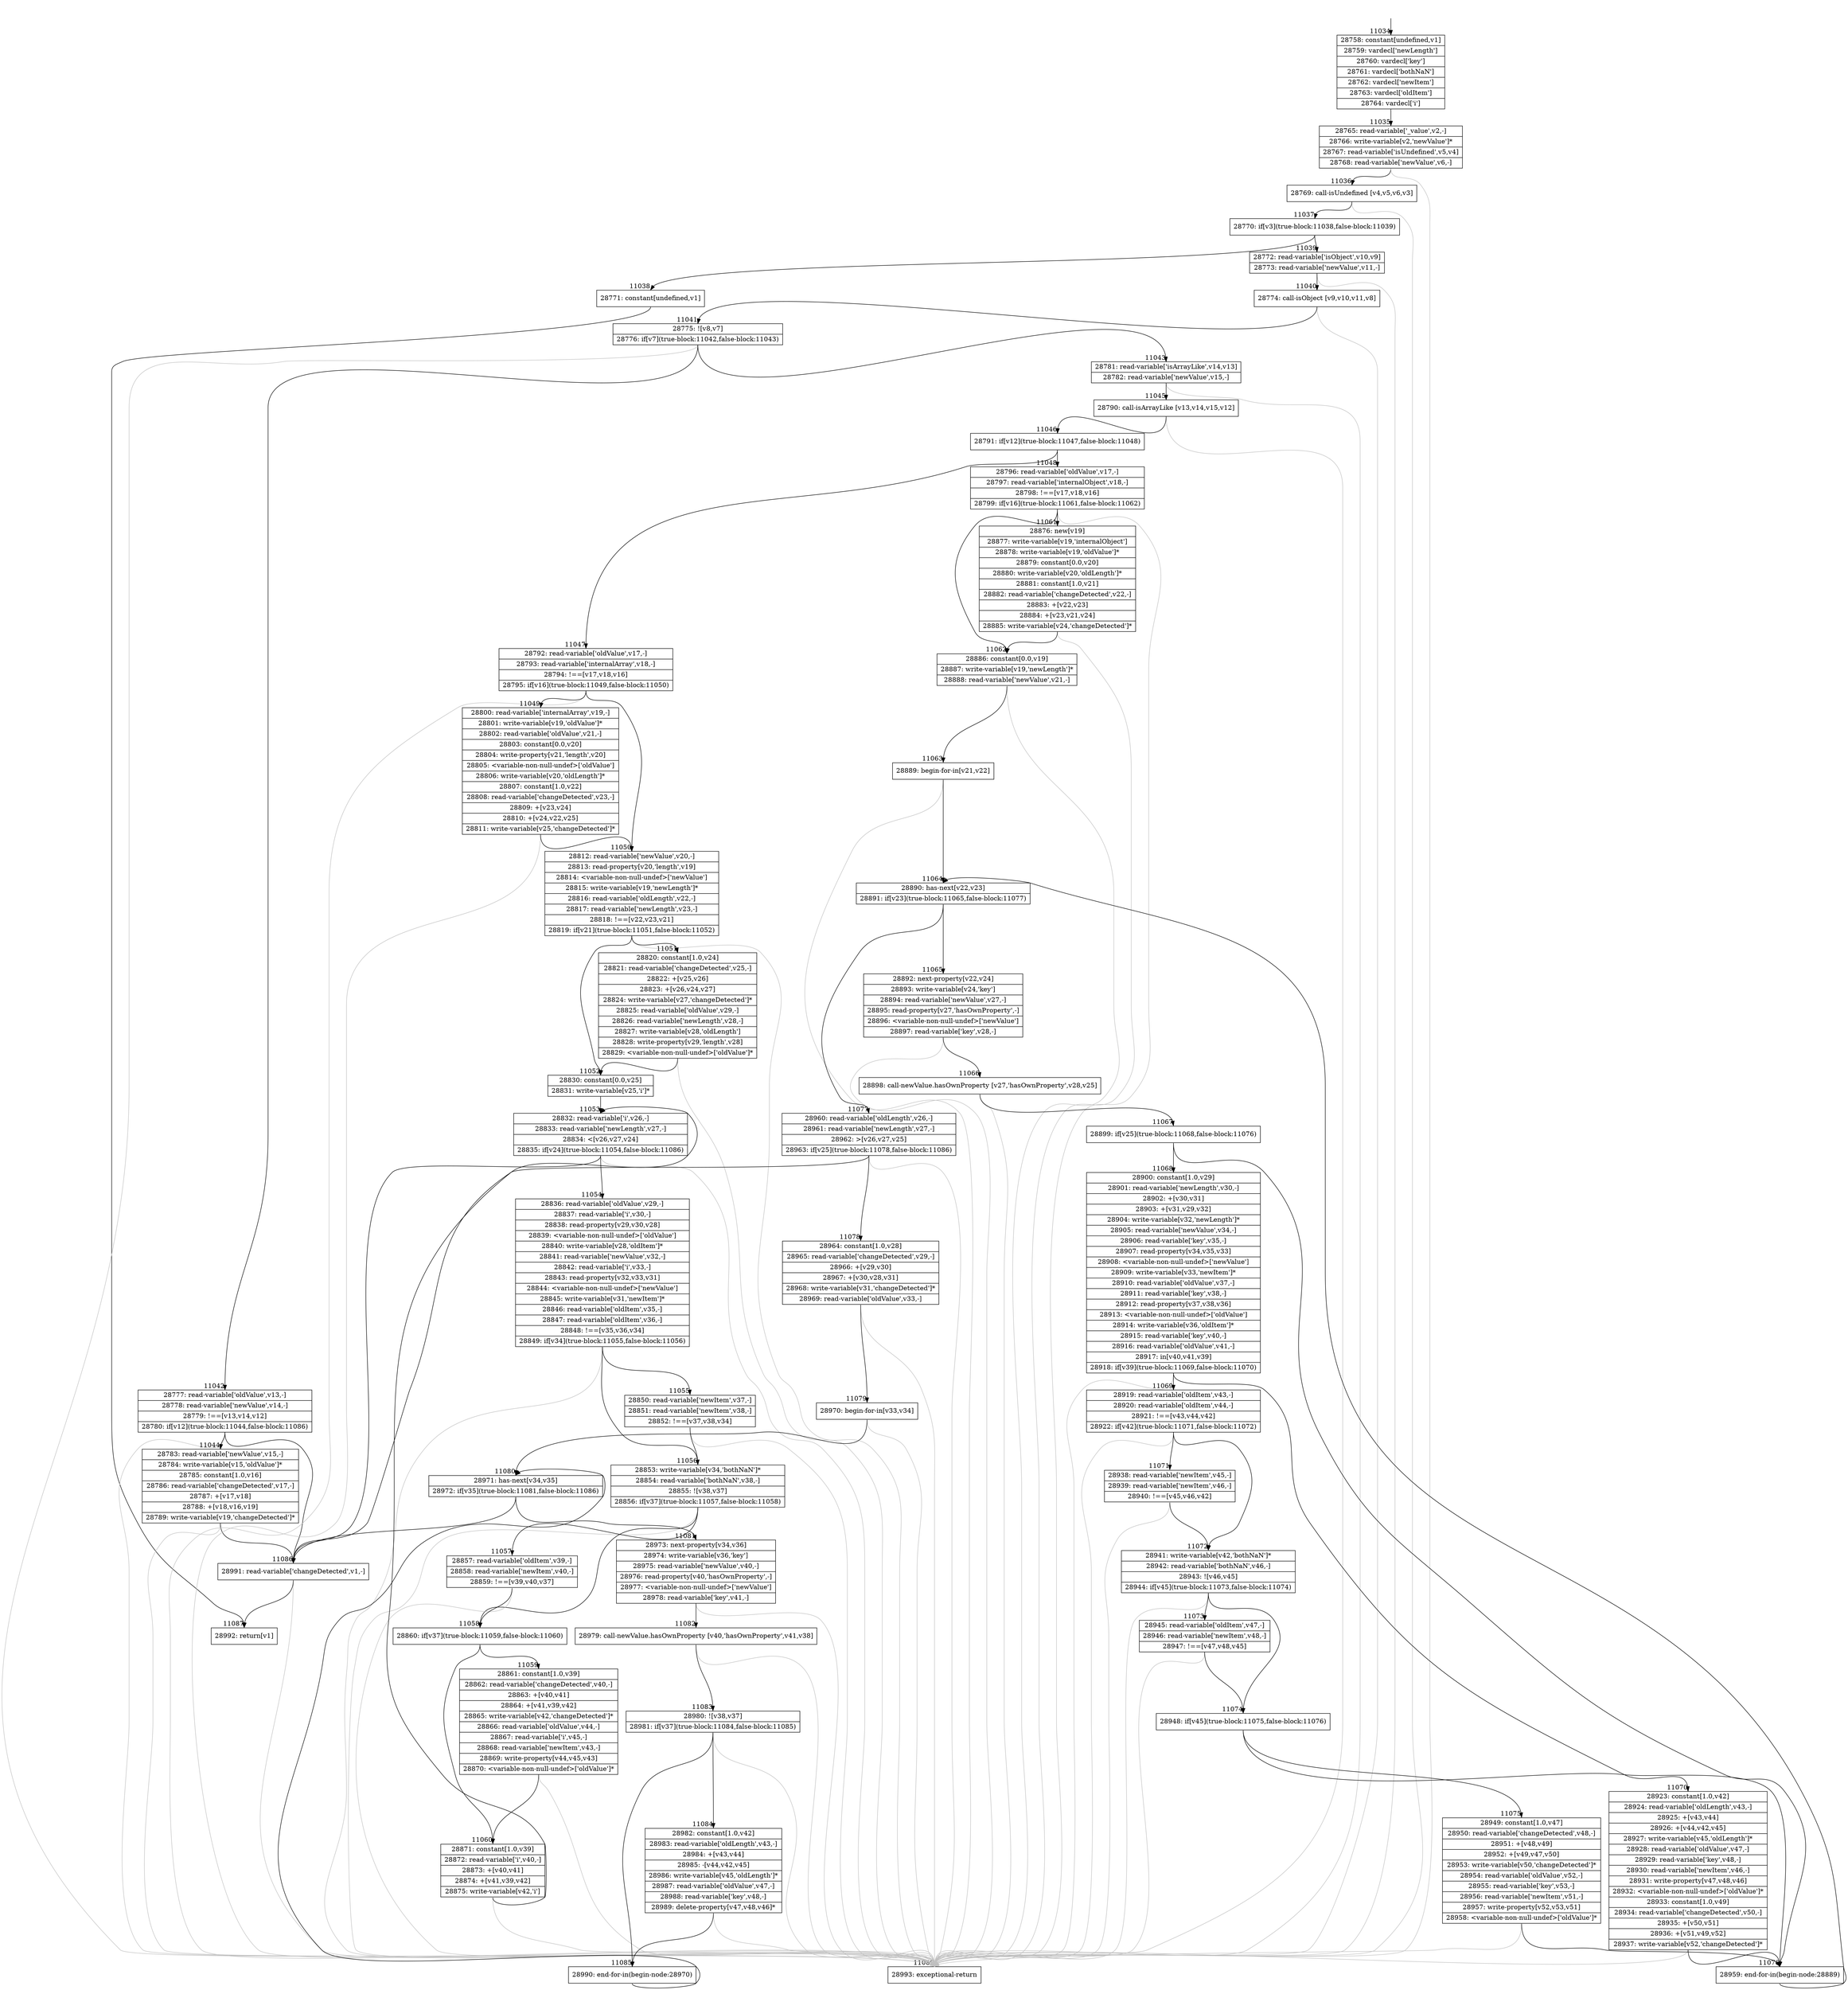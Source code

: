 digraph {
rankdir="TD"
BB_entry861[shape=none,label=""];
BB_entry861 -> BB11034 [tailport=s, headport=n, headlabel="    11034"]
BB11034 [shape=record label="{28758: constant[undefined,v1]|28759: vardecl['newLength']|28760: vardecl['key']|28761: vardecl['bothNaN']|28762: vardecl['newItem']|28763: vardecl['oldItem']|28764: vardecl['i']}" ] 
BB11034 -> BB11035 [tailport=s, headport=n, headlabel="      11035"]
BB11035 [shape=record label="{28765: read-variable['_value',v2,-]|28766: write-variable[v2,'newValue']*|28767: read-variable['isUndefined',v5,v4]|28768: read-variable['newValue',v6,-]}" ] 
BB11035 -> BB11036 [tailport=s, headport=n, headlabel="      11036"]
BB11035 -> BB11088 [tailport=s, headport=n, color=gray, headlabel="      11088"]
BB11036 [shape=record label="{28769: call-isUndefined [v4,v5,v6,v3]}" ] 
BB11036 -> BB11037 [tailport=s, headport=n, headlabel="      11037"]
BB11036 -> BB11088 [tailport=s, headport=n, color=gray]
BB11037 [shape=record label="{28770: if[v3](true-block:11038,false-block:11039)}" ] 
BB11037 -> BB11038 [tailport=s, headport=n, headlabel="      11038"]
BB11037 -> BB11039 [tailport=s, headport=n, headlabel="      11039"]
BB11038 [shape=record label="{28771: constant[undefined,v1]}" ] 
BB11038 -> BB11087 [tailport=s, headport=n, headlabel="      11087"]
BB11039 [shape=record label="{28772: read-variable['isObject',v10,v9]|28773: read-variable['newValue',v11,-]}" ] 
BB11039 -> BB11040 [tailport=s, headport=n, headlabel="      11040"]
BB11039 -> BB11088 [tailport=s, headport=n, color=gray]
BB11040 [shape=record label="{28774: call-isObject [v9,v10,v11,v8]}" ] 
BB11040 -> BB11041 [tailport=s, headport=n, headlabel="      11041"]
BB11040 -> BB11088 [tailport=s, headport=n, color=gray]
BB11041 [shape=record label="{28775: ![v8,v7]|28776: if[v7](true-block:11042,false-block:11043)}" ] 
BB11041 -> BB11042 [tailport=s, headport=n, headlabel="      11042"]
BB11041 -> BB11043 [tailport=s, headport=n, headlabel="      11043"]
BB11041 -> BB11088 [tailport=s, headport=n, color=gray]
BB11042 [shape=record label="{28777: read-variable['oldValue',v13,-]|28778: read-variable['newValue',v14,-]|28779: !==[v13,v14,v12]|28780: if[v12](true-block:11044,false-block:11086)}" ] 
BB11042 -> BB11044 [tailport=s, headport=n, headlabel="      11044"]
BB11042 -> BB11086 [tailport=s, headport=n, headlabel="      11086"]
BB11042 -> BB11088 [tailport=s, headport=n, color=gray]
BB11043 [shape=record label="{28781: read-variable['isArrayLike',v14,v13]|28782: read-variable['newValue',v15,-]}" ] 
BB11043 -> BB11045 [tailport=s, headport=n, headlabel="      11045"]
BB11043 -> BB11088 [tailport=s, headport=n, color=gray]
BB11044 [shape=record label="{28783: read-variable['newValue',v15,-]|28784: write-variable[v15,'oldValue']*|28785: constant[1.0,v16]|28786: read-variable['changeDetected',v17,-]|28787: +[v17,v18]|28788: +[v18,v16,v19]|28789: write-variable[v19,'changeDetected']*}" ] 
BB11044 -> BB11086 [tailport=s, headport=n]
BB11044 -> BB11088 [tailport=s, headport=n, color=gray]
BB11045 [shape=record label="{28790: call-isArrayLike [v13,v14,v15,v12]}" ] 
BB11045 -> BB11046 [tailport=s, headport=n, headlabel="      11046"]
BB11045 -> BB11088 [tailport=s, headport=n, color=gray]
BB11046 [shape=record label="{28791: if[v12](true-block:11047,false-block:11048)}" ] 
BB11046 -> BB11047 [tailport=s, headport=n, headlabel="      11047"]
BB11046 -> BB11048 [tailport=s, headport=n, headlabel="      11048"]
BB11047 [shape=record label="{28792: read-variable['oldValue',v17,-]|28793: read-variable['internalArray',v18,-]|28794: !==[v17,v18,v16]|28795: if[v16](true-block:11049,false-block:11050)}" ] 
BB11047 -> BB11049 [tailport=s, headport=n, headlabel="      11049"]
BB11047 -> BB11050 [tailport=s, headport=n, headlabel="      11050"]
BB11047 -> BB11088 [tailport=s, headport=n, color=gray]
BB11048 [shape=record label="{28796: read-variable['oldValue',v17,-]|28797: read-variable['internalObject',v18,-]|28798: !==[v17,v18,v16]|28799: if[v16](true-block:11061,false-block:11062)}" ] 
BB11048 -> BB11061 [tailport=s, headport=n, headlabel="      11061"]
BB11048 -> BB11062 [tailport=s, headport=n, headlabel="      11062"]
BB11048 -> BB11088 [tailport=s, headport=n, color=gray]
BB11049 [shape=record label="{28800: read-variable['internalArray',v19,-]|28801: write-variable[v19,'oldValue']*|28802: read-variable['oldValue',v21,-]|28803: constant[0.0,v20]|28804: write-property[v21,'length',v20]|28805: \<variable-non-null-undef\>['oldValue']|28806: write-variable[v20,'oldLength']*|28807: constant[1.0,v22]|28808: read-variable['changeDetected',v23,-]|28809: +[v23,v24]|28810: +[v24,v22,v25]|28811: write-variable[v25,'changeDetected']*}" ] 
BB11049 -> BB11050 [tailport=s, headport=n]
BB11049 -> BB11088 [tailport=s, headport=n, color=gray]
BB11050 [shape=record label="{28812: read-variable['newValue',v20,-]|28813: read-property[v20,'length',v19]|28814: \<variable-non-null-undef\>['newValue']|28815: write-variable[v19,'newLength']*|28816: read-variable['oldLength',v22,-]|28817: read-variable['newLength',v23,-]|28818: !==[v22,v23,v21]|28819: if[v21](true-block:11051,false-block:11052)}" ] 
BB11050 -> BB11051 [tailport=s, headport=n, headlabel="      11051"]
BB11050 -> BB11052 [tailport=s, headport=n, headlabel="      11052"]
BB11050 -> BB11088 [tailport=s, headport=n, color=gray]
BB11051 [shape=record label="{28820: constant[1.0,v24]|28821: read-variable['changeDetected',v25,-]|28822: +[v25,v26]|28823: +[v26,v24,v27]|28824: write-variable[v27,'changeDetected']*|28825: read-variable['oldValue',v29,-]|28826: read-variable['newLength',v28,-]|28827: write-variable[v28,'oldLength']|28828: write-property[v29,'length',v28]|28829: \<variable-non-null-undef\>['oldValue']*}" ] 
BB11051 -> BB11052 [tailport=s, headport=n]
BB11051 -> BB11088 [tailport=s, headport=n, color=gray]
BB11052 [shape=record label="{28830: constant[0.0,v25]|28831: write-variable[v25,'i']*}" ] 
BB11052 -> BB11053 [tailport=s, headport=n, headlabel="      11053"]
BB11053 [shape=record label="{28832: read-variable['i',v26,-]|28833: read-variable['newLength',v27,-]|28834: \<[v26,v27,v24]|28835: if[v24](true-block:11054,false-block:11086)}" ] 
BB11053 -> BB11054 [tailport=s, headport=n, headlabel="      11054"]
BB11053 -> BB11086 [tailport=s, headport=n]
BB11053 -> BB11088 [tailport=s, headport=n, color=gray]
BB11054 [shape=record label="{28836: read-variable['oldValue',v29,-]|28837: read-variable['i',v30,-]|28838: read-property[v29,v30,v28]|28839: \<variable-non-null-undef\>['oldValue']|28840: write-variable[v28,'oldItem']*|28841: read-variable['newValue',v32,-]|28842: read-variable['i',v33,-]|28843: read-property[v32,v33,v31]|28844: \<variable-non-null-undef\>['newValue']|28845: write-variable[v31,'newItem']*|28846: read-variable['oldItem',v35,-]|28847: read-variable['oldItem',v36,-]|28848: !==[v35,v36,v34]|28849: if[v34](true-block:11055,false-block:11056)}" ] 
BB11054 -> BB11056 [tailport=s, headport=n, headlabel="      11056"]
BB11054 -> BB11055 [tailport=s, headport=n, headlabel="      11055"]
BB11054 -> BB11088 [tailport=s, headport=n, color=gray]
BB11055 [shape=record label="{28850: read-variable['newItem',v37,-]|28851: read-variable['newItem',v38,-]|28852: !==[v37,v38,v34]}" ] 
BB11055 -> BB11056 [tailport=s, headport=n]
BB11055 -> BB11088 [tailport=s, headport=n, color=gray]
BB11056 [shape=record label="{28853: write-variable[v34,'bothNaN']*|28854: read-variable['bothNaN',v38,-]|28855: ![v38,v37]|28856: if[v37](true-block:11057,false-block:11058)}" ] 
BB11056 -> BB11058 [tailport=s, headport=n, headlabel="      11058"]
BB11056 -> BB11057 [tailport=s, headport=n, headlabel="      11057"]
BB11056 -> BB11088 [tailport=s, headport=n, color=gray]
BB11057 [shape=record label="{28857: read-variable['oldItem',v39,-]|28858: read-variable['newItem',v40,-]|28859: !==[v39,v40,v37]}" ] 
BB11057 -> BB11058 [tailport=s, headport=n]
BB11057 -> BB11088 [tailport=s, headport=n, color=gray]
BB11058 [shape=record label="{28860: if[v37](true-block:11059,false-block:11060)}" ] 
BB11058 -> BB11059 [tailport=s, headport=n, headlabel="      11059"]
BB11058 -> BB11060 [tailport=s, headport=n, headlabel="      11060"]
BB11059 [shape=record label="{28861: constant[1.0,v39]|28862: read-variable['changeDetected',v40,-]|28863: +[v40,v41]|28864: +[v41,v39,v42]|28865: write-variable[v42,'changeDetected']*|28866: read-variable['oldValue',v44,-]|28867: read-variable['i',v45,-]|28868: read-variable['newItem',v43,-]|28869: write-property[v44,v45,v43]|28870: \<variable-non-null-undef\>['oldValue']*}" ] 
BB11059 -> BB11060 [tailport=s, headport=n]
BB11059 -> BB11088 [tailport=s, headport=n, color=gray]
BB11060 [shape=record label="{28871: constant[1.0,v39]|28872: read-variable['i',v40,-]|28873: +[v40,v41]|28874: +[v41,v39,v42]|28875: write-variable[v42,'i']}" ] 
BB11060 -> BB11053 [tailport=s, headport=n]
BB11060 -> BB11088 [tailport=s, headport=n, color=gray]
BB11061 [shape=record label="{28876: new[v19]|28877: write-variable[v19,'internalObject']|28878: write-variable[v19,'oldValue']*|28879: constant[0.0,v20]|28880: write-variable[v20,'oldLength']*|28881: constant[1.0,v21]|28882: read-variable['changeDetected',v22,-]|28883: +[v22,v23]|28884: +[v23,v21,v24]|28885: write-variable[v24,'changeDetected']*}" ] 
BB11061 -> BB11062 [tailport=s, headport=n]
BB11061 -> BB11088 [tailport=s, headport=n, color=gray]
BB11062 [shape=record label="{28886: constant[0.0,v19]|28887: write-variable[v19,'newLength']*|28888: read-variable['newValue',v21,-]}" ] 
BB11062 -> BB11063 [tailport=s, headport=n, headlabel="      11063"]
BB11062 -> BB11088 [tailport=s, headport=n, color=gray]
BB11063 [shape=record label="{28889: begin-for-in[v21,v22]}" ] 
BB11063 -> BB11064 [tailport=s, headport=n, headlabel="      11064"]
BB11063 -> BB11088 [tailport=s, headport=n, color=gray]
BB11064 [shape=record label="{28890: has-next[v22,v23]|28891: if[v23](true-block:11065,false-block:11077)}" ] 
BB11064 -> BB11065 [tailport=s, headport=n, headlabel="      11065"]
BB11064 -> BB11077 [tailport=s, headport=n, headlabel="      11077"]
BB11065 [shape=record label="{28892: next-property[v22,v24]|28893: write-variable[v24,'key']|28894: read-variable['newValue',v27,-]|28895: read-property[v27,'hasOwnProperty',-]|28896: \<variable-non-null-undef\>['newValue']|28897: read-variable['key',v28,-]}" ] 
BB11065 -> BB11066 [tailport=s, headport=n, headlabel="      11066"]
BB11065 -> BB11088 [tailport=s, headport=n, color=gray]
BB11066 [shape=record label="{28898: call-newValue.hasOwnProperty [v27,'hasOwnProperty',v28,v25]}" ] 
BB11066 -> BB11067 [tailport=s, headport=n, headlabel="      11067"]
BB11066 -> BB11088 [tailport=s, headport=n, color=gray]
BB11067 [shape=record label="{28899: if[v25](true-block:11068,false-block:11076)}" ] 
BB11067 -> BB11068 [tailport=s, headport=n, headlabel="      11068"]
BB11067 -> BB11076 [tailport=s, headport=n, headlabel="      11076"]
BB11068 [shape=record label="{28900: constant[1.0,v29]|28901: read-variable['newLength',v30,-]|28902: +[v30,v31]|28903: +[v31,v29,v32]|28904: write-variable[v32,'newLength']*|28905: read-variable['newValue',v34,-]|28906: read-variable['key',v35,-]|28907: read-property[v34,v35,v33]|28908: \<variable-non-null-undef\>['newValue']|28909: write-variable[v33,'newItem']*|28910: read-variable['oldValue',v37,-]|28911: read-variable['key',v38,-]|28912: read-property[v37,v38,v36]|28913: \<variable-non-null-undef\>['oldValue']|28914: write-variable[v36,'oldItem']*|28915: read-variable['key',v40,-]|28916: read-variable['oldValue',v41,-]|28917: in[v40,v41,v39]|28918: if[v39](true-block:11069,false-block:11070)}" ] 
BB11068 -> BB11069 [tailport=s, headport=n, headlabel="      11069"]
BB11068 -> BB11070 [tailport=s, headport=n, headlabel="      11070"]
BB11068 -> BB11088 [tailport=s, headport=n, color=gray]
BB11069 [shape=record label="{28919: read-variable['oldItem',v43,-]|28920: read-variable['oldItem',v44,-]|28921: !==[v43,v44,v42]|28922: if[v42](true-block:11071,false-block:11072)}" ] 
BB11069 -> BB11072 [tailport=s, headport=n, headlabel="      11072"]
BB11069 -> BB11071 [tailport=s, headport=n, headlabel="      11071"]
BB11069 -> BB11088 [tailport=s, headport=n, color=gray]
BB11070 [shape=record label="{28923: constant[1.0,v42]|28924: read-variable['oldLength',v43,-]|28925: +[v43,v44]|28926: +[v44,v42,v45]|28927: write-variable[v45,'oldLength']*|28928: read-variable['oldValue',v47,-]|28929: read-variable['key',v48,-]|28930: read-variable['newItem',v46,-]|28931: write-property[v47,v48,v46]|28932: \<variable-non-null-undef\>['oldValue']*|28933: constant[1.0,v49]|28934: read-variable['changeDetected',v50,-]|28935: +[v50,v51]|28936: +[v51,v49,v52]|28937: write-variable[v52,'changeDetected']*}" ] 
BB11070 -> BB11076 [tailport=s, headport=n]
BB11070 -> BB11088 [tailport=s, headport=n, color=gray]
BB11071 [shape=record label="{28938: read-variable['newItem',v45,-]|28939: read-variable['newItem',v46,-]|28940: !==[v45,v46,v42]}" ] 
BB11071 -> BB11072 [tailport=s, headport=n]
BB11071 -> BB11088 [tailport=s, headport=n, color=gray]
BB11072 [shape=record label="{28941: write-variable[v42,'bothNaN']*|28942: read-variable['bothNaN',v46,-]|28943: ![v46,v45]|28944: if[v45](true-block:11073,false-block:11074)}" ] 
BB11072 -> BB11074 [tailport=s, headport=n, headlabel="      11074"]
BB11072 -> BB11073 [tailport=s, headport=n, headlabel="      11073"]
BB11072 -> BB11088 [tailport=s, headport=n, color=gray]
BB11073 [shape=record label="{28945: read-variable['oldItem',v47,-]|28946: read-variable['newItem',v48,-]|28947: !==[v47,v48,v45]}" ] 
BB11073 -> BB11074 [tailport=s, headport=n]
BB11073 -> BB11088 [tailport=s, headport=n, color=gray]
BB11074 [shape=record label="{28948: if[v45](true-block:11075,false-block:11076)}" ] 
BB11074 -> BB11075 [tailport=s, headport=n, headlabel="      11075"]
BB11074 -> BB11076 [tailport=s, headport=n]
BB11075 [shape=record label="{28949: constant[1.0,v47]|28950: read-variable['changeDetected',v48,-]|28951: +[v48,v49]|28952: +[v49,v47,v50]|28953: write-variable[v50,'changeDetected']*|28954: read-variable['oldValue',v52,-]|28955: read-variable['key',v53,-]|28956: read-variable['newItem',v51,-]|28957: write-property[v52,v53,v51]|28958: \<variable-non-null-undef\>['oldValue']*}" ] 
BB11075 -> BB11076 [tailport=s, headport=n]
BB11075 -> BB11088 [tailport=s, headport=n, color=gray]
BB11076 [shape=record label="{28959: end-for-in(begin-node:28889)}" ] 
BB11076 -> BB11064 [tailport=s, headport=n]
BB11077 [shape=record label="{28960: read-variable['oldLength',v26,-]|28961: read-variable['newLength',v27,-]|28962: \>[v26,v27,v25]|28963: if[v25](true-block:11078,false-block:11086)}" ] 
BB11077 -> BB11078 [tailport=s, headport=n, headlabel="      11078"]
BB11077 -> BB11086 [tailport=s, headport=n]
BB11077 -> BB11088 [tailport=s, headport=n, color=gray]
BB11078 [shape=record label="{28964: constant[1.0,v28]|28965: read-variable['changeDetected',v29,-]|28966: +[v29,v30]|28967: +[v30,v28,v31]|28968: write-variable[v31,'changeDetected']*|28969: read-variable['oldValue',v33,-]}" ] 
BB11078 -> BB11079 [tailport=s, headport=n, headlabel="      11079"]
BB11078 -> BB11088 [tailport=s, headport=n, color=gray]
BB11079 [shape=record label="{28970: begin-for-in[v33,v34]}" ] 
BB11079 -> BB11080 [tailport=s, headport=n, headlabel="      11080"]
BB11079 -> BB11088 [tailport=s, headport=n, color=gray]
BB11080 [shape=record label="{28971: has-next[v34,v35]|28972: if[v35](true-block:11081,false-block:11086)}" ] 
BB11080 -> BB11081 [tailport=s, headport=n, headlabel="      11081"]
BB11080 -> BB11086 [tailport=s, headport=n]
BB11081 [shape=record label="{28973: next-property[v34,v36]|28974: write-variable[v36,'key']|28975: read-variable['newValue',v40,-]|28976: read-property[v40,'hasOwnProperty',-]|28977: \<variable-non-null-undef\>['newValue']|28978: read-variable['key',v41,-]}" ] 
BB11081 -> BB11082 [tailport=s, headport=n, headlabel="      11082"]
BB11081 -> BB11088 [tailport=s, headport=n, color=gray]
BB11082 [shape=record label="{28979: call-newValue.hasOwnProperty [v40,'hasOwnProperty',v41,v38]}" ] 
BB11082 -> BB11083 [tailport=s, headport=n, headlabel="      11083"]
BB11082 -> BB11088 [tailport=s, headport=n, color=gray]
BB11083 [shape=record label="{28980: ![v38,v37]|28981: if[v37](true-block:11084,false-block:11085)}" ] 
BB11083 -> BB11084 [tailport=s, headport=n, headlabel="      11084"]
BB11083 -> BB11085 [tailport=s, headport=n, headlabel="      11085"]
BB11083 -> BB11088 [tailport=s, headport=n, color=gray]
BB11084 [shape=record label="{28982: constant[1.0,v42]|28983: read-variable['oldLength',v43,-]|28984: +[v43,v44]|28985: -[v44,v42,v45]|28986: write-variable[v45,'oldLength']*|28987: read-variable['oldValue',v47,-]|28988: read-variable['key',v48,-]|28989: delete-property[v47,v48,v46]*}" ] 
BB11084 -> BB11085 [tailport=s, headport=n]
BB11084 -> BB11088 [tailport=s, headport=n, color=gray]
BB11085 [shape=record label="{28990: end-for-in(begin-node:28970)}" ] 
BB11085 -> BB11080 [tailport=s, headport=n]
BB11086 [shape=record label="{28991: read-variable['changeDetected',v1,-]}" ] 
BB11086 -> BB11087 [tailport=s, headport=n]
BB11086 -> BB11088 [tailport=s, headport=n, color=gray]
BB11087 [shape=record label="{28992: return[v1]}" ] 
BB11088 [shape=record label="{28993: exceptional-return}" ] 
//#$~ 15544
}
